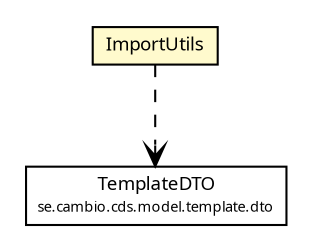 #!/usr/local/bin/dot
#
# Class diagram 
# Generated by UMLGraph version R5_6 (http://www.umlgraph.org/)
#

digraph G {
	edge [fontname="Trebuchet MS",fontsize=10,labelfontname="Trebuchet MS",labelfontsize=10];
	node [fontname="Trebuchet MS",fontsize=10,shape=plaintext];
	nodesep=0.25;
	ranksep=0.5;
	// se.cambio.cds.model.template.dto.TemplateDTO
	c235143 [label=<<table title="se.cambio.cds.model.template.dto.TemplateDTO" border="0" cellborder="1" cellspacing="0" cellpadding="2" port="p" href="../../../model/template/dto/TemplateDTO.html">
		<tr><td><table border="0" cellspacing="0" cellpadding="1">
<tr><td align="center" balign="center"><font face="Trebuchet MS"> TemplateDTO </font></td></tr>
<tr><td align="center" balign="center"><font face="Trebuchet MS" point-size="7.0"> se.cambio.cds.model.template.dto </font></td></tr>
		</table></td></tr>
		</table>>, URL="../../../model/template/dto/TemplateDTO.html", fontname="Trebuchet MS", fontcolor="black", fontsize=9.0];
	// se.cambio.cds.openehr.view.util.ImportUtils
	c235486 [label=<<table title="se.cambio.cds.openehr.view.util.ImportUtils" border="0" cellborder="1" cellspacing="0" cellpadding="2" port="p" bgcolor="lemonChiffon" href="./ImportUtils.html">
		<tr><td><table border="0" cellspacing="0" cellpadding="1">
<tr><td align="center" balign="center"><font face="Trebuchet MS"> ImportUtils </font></td></tr>
		</table></td></tr>
		</table>>, URL="./ImportUtils.html", fontname="Trebuchet MS", fontcolor="black", fontsize=9.0];
	// se.cambio.cds.openehr.view.util.ImportUtils DEPEND se.cambio.cds.model.template.dto.TemplateDTO
	c235486:p -> c235143:p [taillabel="", label="", headlabel="", fontname="Trebuchet MS", fontcolor="black", fontsize=10.0, color="black", arrowhead=open, style=dashed];
}

